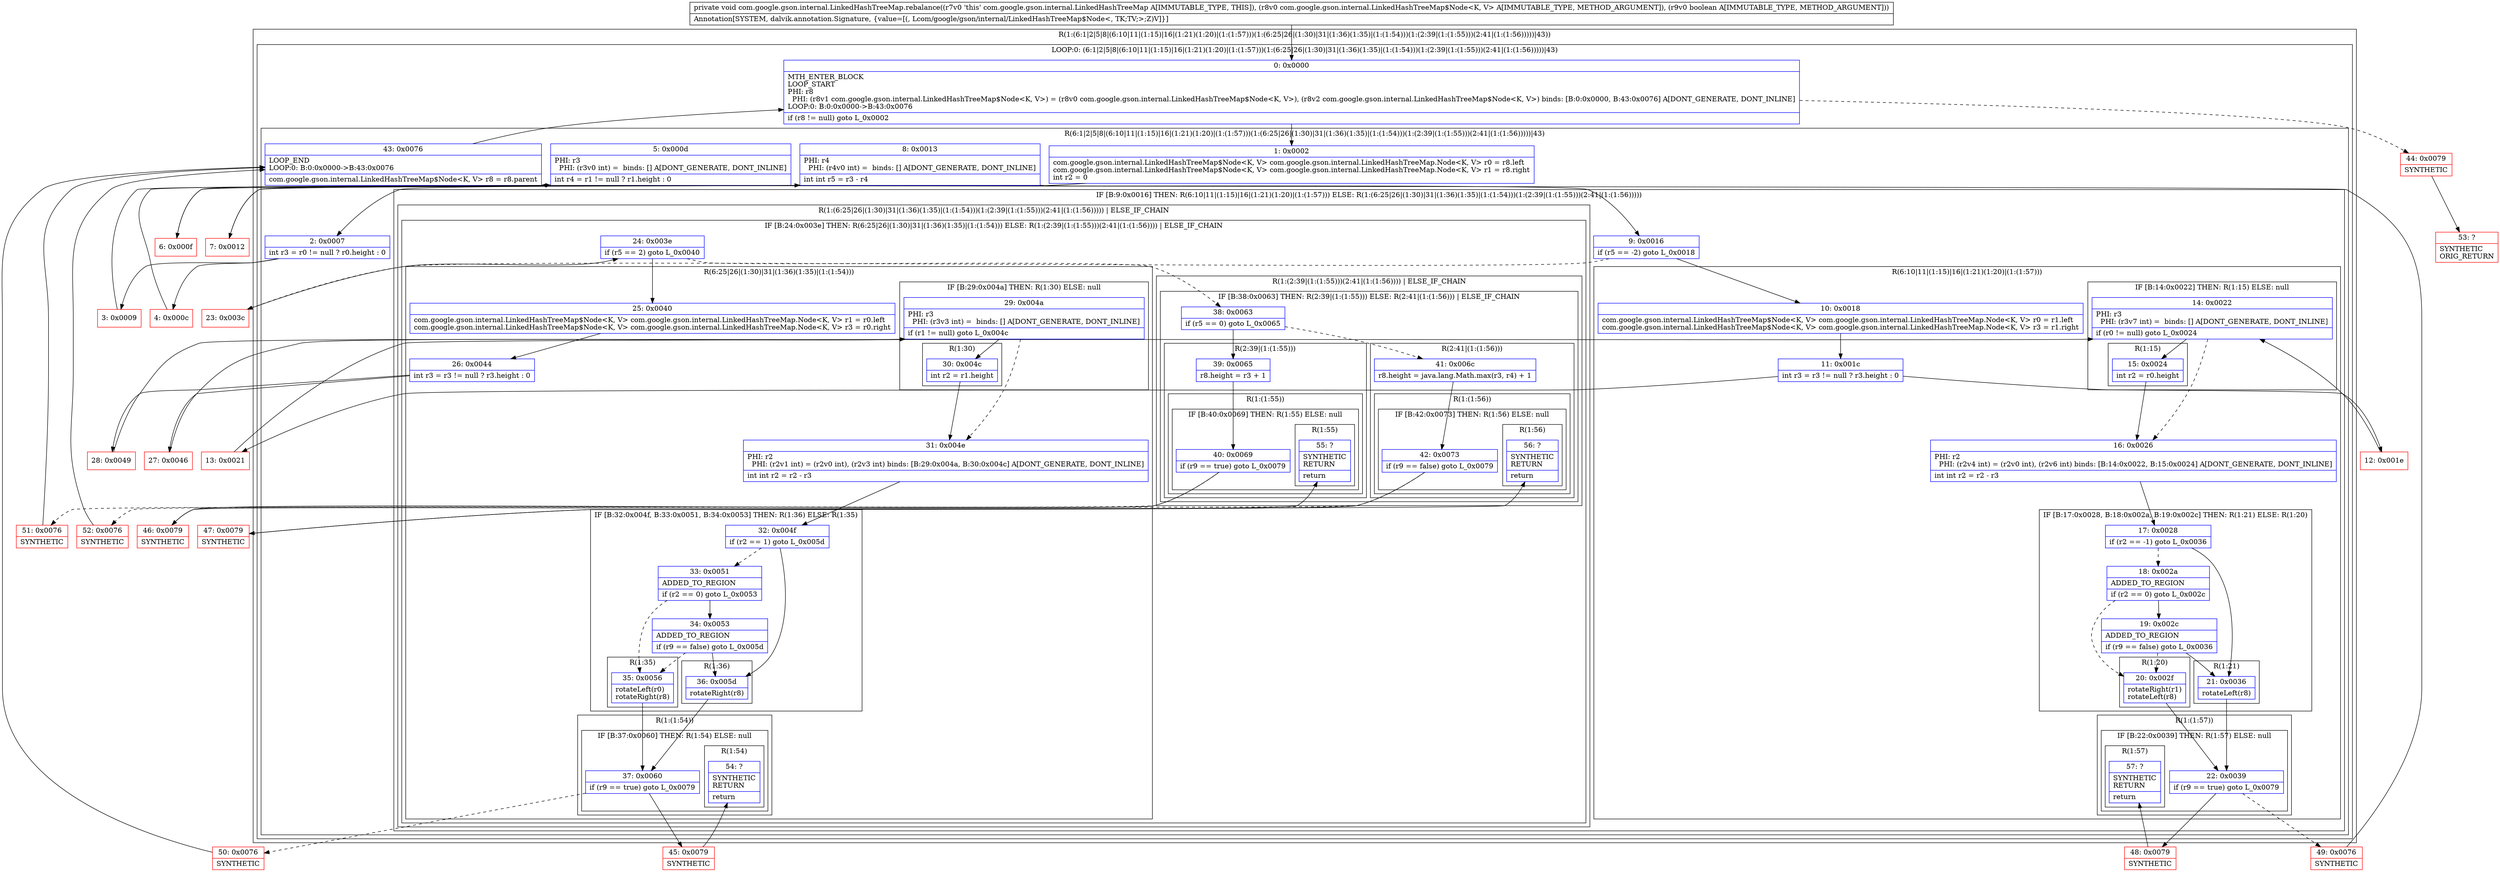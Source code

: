 digraph "CFG forcom.google.gson.internal.LinkedHashTreeMap.rebalance(Lcom\/google\/gson\/internal\/LinkedHashTreeMap$Node;Z)V" {
subgraph cluster_Region_1464372173 {
label = "R(1:(6:1|2|5|8|(6:10|11|(1:15)|16|(1:21)(1:20)|(1:(1:57)))(1:(6:25|26|(1:30)|31|(1:36)(1:35)|(1:(1:54)))(1:(2:39|(1:(1:55)))(2:41|(1:(1:56)))))|43))";
node [shape=record,color=blue];
subgraph cluster_LoopRegion_51656935 {
label = "LOOP:0: (6:1|2|5|8|(6:10|11|(1:15)|16|(1:21)(1:20)|(1:(1:57)))(1:(6:25|26|(1:30)|31|(1:36)(1:35)|(1:(1:54)))(1:(2:39|(1:(1:55)))(2:41|(1:(1:56)))))|43)";
node [shape=record,color=blue];
Node_0 [shape=record,label="{0\:\ 0x0000|MTH_ENTER_BLOCK\lLOOP_START\lPHI: r8 \l  PHI: (r8v1 com.google.gson.internal.LinkedHashTreeMap$Node\<K, V\>) = (r8v0 com.google.gson.internal.LinkedHashTreeMap$Node\<K, V\>), (r8v2 com.google.gson.internal.LinkedHashTreeMap$Node\<K, V\>) binds: [B:0:0x0000, B:43:0x0076] A[DONT_GENERATE, DONT_INLINE]\lLOOP:0: B:0:0x0000\-\>B:43:0x0076\l|if (r8 != null) goto L_0x0002\l}"];
subgraph cluster_Region_1509002530 {
label = "R(6:1|2|5|8|(6:10|11|(1:15)|16|(1:21)(1:20)|(1:(1:57)))(1:(6:25|26|(1:30)|31|(1:36)(1:35)|(1:(1:54)))(1:(2:39|(1:(1:55)))(2:41|(1:(1:56)))))|43)";
node [shape=record,color=blue];
Node_1 [shape=record,label="{1\:\ 0x0002|com.google.gson.internal.LinkedHashTreeMap$Node\<K, V\> com.google.gson.internal.LinkedHashTreeMap.Node\<K, V\> r0 = r8.left\lcom.google.gson.internal.LinkedHashTreeMap$Node\<K, V\> com.google.gson.internal.LinkedHashTreeMap.Node\<K, V\> r1 = r8.right\lint r2 = 0\l}"];
Node_2 [shape=record,label="{2\:\ 0x0007|int r3 = r0 != null ? r0.height : 0\l}"];
Node_5 [shape=record,label="{5\:\ 0x000d|PHI: r3 \l  PHI: (r3v0 int) =  binds: [] A[DONT_GENERATE, DONT_INLINE]\l|int r4 = r1 != null ? r1.height : 0\l}"];
Node_8 [shape=record,label="{8\:\ 0x0013|PHI: r4 \l  PHI: (r4v0 int) =  binds: [] A[DONT_GENERATE, DONT_INLINE]\l|int int r5 = r3 \- r4\l}"];
subgraph cluster_IfRegion_1423144430 {
label = "IF [B:9:0x0016] THEN: R(6:10|11|(1:15)|16|(1:21)(1:20)|(1:(1:57))) ELSE: R(1:(6:25|26|(1:30)|31|(1:36)(1:35)|(1:(1:54)))(1:(2:39|(1:(1:55)))(2:41|(1:(1:56)))))";
node [shape=record,color=blue];
Node_9 [shape=record,label="{9\:\ 0x0016|if (r5 == \-2) goto L_0x0018\l}"];
subgraph cluster_Region_1078140652 {
label = "R(6:10|11|(1:15)|16|(1:21)(1:20)|(1:(1:57)))";
node [shape=record,color=blue];
Node_10 [shape=record,label="{10\:\ 0x0018|com.google.gson.internal.LinkedHashTreeMap$Node\<K, V\> com.google.gson.internal.LinkedHashTreeMap.Node\<K, V\> r0 = r1.left\lcom.google.gson.internal.LinkedHashTreeMap$Node\<K, V\> com.google.gson.internal.LinkedHashTreeMap.Node\<K, V\> r3 = r1.right\l}"];
Node_11 [shape=record,label="{11\:\ 0x001c|int r3 = r3 != null ? r3.height : 0\l}"];
subgraph cluster_IfRegion_1806163184 {
label = "IF [B:14:0x0022] THEN: R(1:15) ELSE: null";
node [shape=record,color=blue];
Node_14 [shape=record,label="{14\:\ 0x0022|PHI: r3 \l  PHI: (r3v7 int) =  binds: [] A[DONT_GENERATE, DONT_INLINE]\l|if (r0 != null) goto L_0x0024\l}"];
subgraph cluster_Region_1605118219 {
label = "R(1:15)";
node [shape=record,color=blue];
Node_15 [shape=record,label="{15\:\ 0x0024|int r2 = r0.height\l}"];
}
}
Node_16 [shape=record,label="{16\:\ 0x0026|PHI: r2 \l  PHI: (r2v4 int) = (r2v0 int), (r2v6 int) binds: [B:14:0x0022, B:15:0x0024] A[DONT_GENERATE, DONT_INLINE]\l|int int r2 = r2 \- r3\l}"];
subgraph cluster_IfRegion_1450543771 {
label = "IF [B:17:0x0028, B:18:0x002a, B:19:0x002c] THEN: R(1:21) ELSE: R(1:20)";
node [shape=record,color=blue];
Node_17 [shape=record,label="{17\:\ 0x0028|if (r2 == \-1) goto L_0x0036\l}"];
Node_18 [shape=record,label="{18\:\ 0x002a|ADDED_TO_REGION\l|if (r2 == 0) goto L_0x002c\l}"];
Node_19 [shape=record,label="{19\:\ 0x002c|ADDED_TO_REGION\l|if (r9 == false) goto L_0x0036\l}"];
subgraph cluster_Region_823971241 {
label = "R(1:21)";
node [shape=record,color=blue];
Node_21 [shape=record,label="{21\:\ 0x0036|rotateLeft(r8)\l}"];
}
subgraph cluster_Region_361632603 {
label = "R(1:20)";
node [shape=record,color=blue];
Node_20 [shape=record,label="{20\:\ 0x002f|rotateRight(r1)\lrotateLeft(r8)\l}"];
}
}
subgraph cluster_Region_1585408916 {
label = "R(1:(1:57))";
node [shape=record,color=blue];
subgraph cluster_IfRegion_1308263797 {
label = "IF [B:22:0x0039] THEN: R(1:57) ELSE: null";
node [shape=record,color=blue];
Node_22 [shape=record,label="{22\:\ 0x0039|if (r9 == true) goto L_0x0079\l}"];
subgraph cluster_Region_1863016237 {
label = "R(1:57)";
node [shape=record,color=blue];
Node_57 [shape=record,label="{57\:\ ?|SYNTHETIC\lRETURN\l|return\l}"];
}
}
}
}
subgraph cluster_Region_942515936 {
label = "R(1:(6:25|26|(1:30)|31|(1:36)(1:35)|(1:(1:54)))(1:(2:39|(1:(1:55)))(2:41|(1:(1:56))))) | ELSE_IF_CHAIN\l";
node [shape=record,color=blue];
subgraph cluster_IfRegion_1787423246 {
label = "IF [B:24:0x003e] THEN: R(6:25|26|(1:30)|31|(1:36)(1:35)|(1:(1:54))) ELSE: R(1:(2:39|(1:(1:55)))(2:41|(1:(1:56)))) | ELSE_IF_CHAIN\l";
node [shape=record,color=blue];
Node_24 [shape=record,label="{24\:\ 0x003e|if (r5 == 2) goto L_0x0040\l}"];
subgraph cluster_Region_863222358 {
label = "R(6:25|26|(1:30)|31|(1:36)(1:35)|(1:(1:54)))";
node [shape=record,color=blue];
Node_25 [shape=record,label="{25\:\ 0x0040|com.google.gson.internal.LinkedHashTreeMap$Node\<K, V\> com.google.gson.internal.LinkedHashTreeMap.Node\<K, V\> r1 = r0.left\lcom.google.gson.internal.LinkedHashTreeMap$Node\<K, V\> com.google.gson.internal.LinkedHashTreeMap.Node\<K, V\> r3 = r0.right\l}"];
Node_26 [shape=record,label="{26\:\ 0x0044|int r3 = r3 != null ? r3.height : 0\l}"];
subgraph cluster_IfRegion_23658361 {
label = "IF [B:29:0x004a] THEN: R(1:30) ELSE: null";
node [shape=record,color=blue];
Node_29 [shape=record,label="{29\:\ 0x004a|PHI: r3 \l  PHI: (r3v3 int) =  binds: [] A[DONT_GENERATE, DONT_INLINE]\l|if (r1 != null) goto L_0x004c\l}"];
subgraph cluster_Region_998357686 {
label = "R(1:30)";
node [shape=record,color=blue];
Node_30 [shape=record,label="{30\:\ 0x004c|int r2 = r1.height\l}"];
}
}
Node_31 [shape=record,label="{31\:\ 0x004e|PHI: r2 \l  PHI: (r2v1 int) = (r2v0 int), (r2v3 int) binds: [B:29:0x004a, B:30:0x004c] A[DONT_GENERATE, DONT_INLINE]\l|int int r2 = r2 \- r3\l}"];
subgraph cluster_IfRegion_1323009727 {
label = "IF [B:32:0x004f, B:33:0x0051, B:34:0x0053] THEN: R(1:36) ELSE: R(1:35)";
node [shape=record,color=blue];
Node_32 [shape=record,label="{32\:\ 0x004f|if (r2 == 1) goto L_0x005d\l}"];
Node_33 [shape=record,label="{33\:\ 0x0051|ADDED_TO_REGION\l|if (r2 == 0) goto L_0x0053\l}"];
Node_34 [shape=record,label="{34\:\ 0x0053|ADDED_TO_REGION\l|if (r9 == false) goto L_0x005d\l}"];
subgraph cluster_Region_489376186 {
label = "R(1:36)";
node [shape=record,color=blue];
Node_36 [shape=record,label="{36\:\ 0x005d|rotateRight(r8)\l}"];
}
subgraph cluster_Region_1780600064 {
label = "R(1:35)";
node [shape=record,color=blue];
Node_35 [shape=record,label="{35\:\ 0x0056|rotateLeft(r0)\lrotateRight(r8)\l}"];
}
}
subgraph cluster_Region_73643591 {
label = "R(1:(1:54))";
node [shape=record,color=blue];
subgraph cluster_IfRegion_832857041 {
label = "IF [B:37:0x0060] THEN: R(1:54) ELSE: null";
node [shape=record,color=blue];
Node_37 [shape=record,label="{37\:\ 0x0060|if (r9 == true) goto L_0x0079\l}"];
subgraph cluster_Region_1693174179 {
label = "R(1:54)";
node [shape=record,color=blue];
Node_54 [shape=record,label="{54\:\ ?|SYNTHETIC\lRETURN\l|return\l}"];
}
}
}
}
subgraph cluster_Region_600451613 {
label = "R(1:(2:39|(1:(1:55)))(2:41|(1:(1:56)))) | ELSE_IF_CHAIN\l";
node [shape=record,color=blue];
subgraph cluster_IfRegion_1787489451 {
label = "IF [B:38:0x0063] THEN: R(2:39|(1:(1:55))) ELSE: R(2:41|(1:(1:56))) | ELSE_IF_CHAIN\l";
node [shape=record,color=blue];
Node_38 [shape=record,label="{38\:\ 0x0063|if (r5 == 0) goto L_0x0065\l}"];
subgraph cluster_Region_121698412 {
label = "R(2:39|(1:(1:55)))";
node [shape=record,color=blue];
Node_39 [shape=record,label="{39\:\ 0x0065|r8.height = r3 + 1\l}"];
subgraph cluster_Region_981623213 {
label = "R(1:(1:55))";
node [shape=record,color=blue];
subgraph cluster_IfRegion_682244039 {
label = "IF [B:40:0x0069] THEN: R(1:55) ELSE: null";
node [shape=record,color=blue];
Node_40 [shape=record,label="{40\:\ 0x0069|if (r9 == true) goto L_0x0079\l}"];
subgraph cluster_Region_313939360 {
label = "R(1:55)";
node [shape=record,color=blue];
Node_55 [shape=record,label="{55\:\ ?|SYNTHETIC\lRETURN\l|return\l}"];
}
}
}
}
subgraph cluster_Region_1647392532 {
label = "R(2:41|(1:(1:56)))";
node [shape=record,color=blue];
Node_41 [shape=record,label="{41\:\ 0x006c|r8.height = java.lang.Math.max(r3, r4) + 1\l}"];
subgraph cluster_Region_1625165609 {
label = "R(1:(1:56))";
node [shape=record,color=blue];
subgraph cluster_IfRegion_1232639382 {
label = "IF [B:42:0x0073] THEN: R(1:56) ELSE: null";
node [shape=record,color=blue];
Node_42 [shape=record,label="{42\:\ 0x0073|if (r9 == false) goto L_0x0079\l}"];
subgraph cluster_Region_815110001 {
label = "R(1:56)";
node [shape=record,color=blue];
Node_56 [shape=record,label="{56\:\ ?|SYNTHETIC\lRETURN\l|return\l}"];
}
}
}
}
}
}
}
}
}
Node_43 [shape=record,label="{43\:\ 0x0076|LOOP_END\lLOOP:0: B:0:0x0000\-\>B:43:0x0076\l|com.google.gson.internal.LinkedHashTreeMap$Node\<K, V\> r8 = r8.parent\l}"];
}
}
}
Node_3 [shape=record,color=red,label="{3\:\ 0x0009}"];
Node_4 [shape=record,color=red,label="{4\:\ 0x000c}"];
Node_6 [shape=record,color=red,label="{6\:\ 0x000f}"];
Node_7 [shape=record,color=red,label="{7\:\ 0x0012}"];
Node_12 [shape=record,color=red,label="{12\:\ 0x001e}"];
Node_13 [shape=record,color=red,label="{13\:\ 0x0021}"];
Node_23 [shape=record,color=red,label="{23\:\ 0x003c}"];
Node_27 [shape=record,color=red,label="{27\:\ 0x0046}"];
Node_28 [shape=record,color=red,label="{28\:\ 0x0049}"];
Node_44 [shape=record,color=red,label="{44\:\ 0x0079|SYNTHETIC\l}"];
Node_45 [shape=record,color=red,label="{45\:\ 0x0079|SYNTHETIC\l}"];
Node_46 [shape=record,color=red,label="{46\:\ 0x0079|SYNTHETIC\l}"];
Node_47 [shape=record,color=red,label="{47\:\ 0x0079|SYNTHETIC\l}"];
Node_48 [shape=record,color=red,label="{48\:\ 0x0079|SYNTHETIC\l}"];
Node_49 [shape=record,color=red,label="{49\:\ 0x0076|SYNTHETIC\l}"];
Node_50 [shape=record,color=red,label="{50\:\ 0x0076|SYNTHETIC\l}"];
Node_51 [shape=record,color=red,label="{51\:\ 0x0076|SYNTHETIC\l}"];
Node_52 [shape=record,color=red,label="{52\:\ 0x0076|SYNTHETIC\l}"];
Node_53 [shape=record,color=red,label="{53\:\ ?|SYNTHETIC\lORIG_RETURN\l}"];
MethodNode[shape=record,label="{private void com.google.gson.internal.LinkedHashTreeMap.rebalance((r7v0 'this' com.google.gson.internal.LinkedHashTreeMap A[IMMUTABLE_TYPE, THIS]), (r8v0 com.google.gson.internal.LinkedHashTreeMap$Node\<K, V\> A[IMMUTABLE_TYPE, METHOD_ARGUMENT]), (r9v0 boolean A[IMMUTABLE_TYPE, METHOD_ARGUMENT]))  | Annotation[SYSTEM, dalvik.annotation.Signature, \{value=[(, Lcom\/google\/gson\/internal\/LinkedHashTreeMap$Node\<, TK;TV;\>;Z)V]\}]\l}"];
MethodNode -> Node_0;
Node_0 -> Node_1;
Node_0 -> Node_44[style=dashed];
Node_1 -> Node_2;
Node_2 -> Node_3;
Node_2 -> Node_4;
Node_5 -> Node_6;
Node_5 -> Node_7;
Node_8 -> Node_9;
Node_9 -> Node_10;
Node_9 -> Node_23[style=dashed];
Node_10 -> Node_11;
Node_11 -> Node_12;
Node_11 -> Node_13;
Node_14 -> Node_15;
Node_14 -> Node_16[style=dashed];
Node_15 -> Node_16;
Node_16 -> Node_17;
Node_17 -> Node_18[style=dashed];
Node_17 -> Node_21;
Node_18 -> Node_19;
Node_18 -> Node_20[style=dashed];
Node_19 -> Node_20[style=dashed];
Node_19 -> Node_21;
Node_21 -> Node_22;
Node_20 -> Node_22;
Node_22 -> Node_48;
Node_22 -> Node_49[style=dashed];
Node_24 -> Node_25;
Node_24 -> Node_38[style=dashed];
Node_25 -> Node_26;
Node_26 -> Node_27;
Node_26 -> Node_28;
Node_29 -> Node_30;
Node_29 -> Node_31[style=dashed];
Node_30 -> Node_31;
Node_31 -> Node_32;
Node_32 -> Node_33[style=dashed];
Node_32 -> Node_36;
Node_33 -> Node_34;
Node_33 -> Node_35[style=dashed];
Node_34 -> Node_35[style=dashed];
Node_34 -> Node_36;
Node_36 -> Node_37;
Node_35 -> Node_37;
Node_37 -> Node_45;
Node_37 -> Node_50[style=dashed];
Node_38 -> Node_39;
Node_38 -> Node_41[style=dashed];
Node_39 -> Node_40;
Node_40 -> Node_46;
Node_40 -> Node_51[style=dashed];
Node_41 -> Node_42;
Node_42 -> Node_47;
Node_42 -> Node_52[style=dashed];
Node_43 -> Node_0;
Node_3 -> Node_5;
Node_4 -> Node_5;
Node_6 -> Node_8;
Node_7 -> Node_8;
Node_12 -> Node_14;
Node_13 -> Node_14;
Node_23 -> Node_24;
Node_27 -> Node_29;
Node_28 -> Node_29;
Node_44 -> Node_53;
Node_45 -> Node_54;
Node_46 -> Node_55;
Node_47 -> Node_56;
Node_48 -> Node_57;
Node_49 -> Node_43;
Node_50 -> Node_43;
Node_51 -> Node_43;
Node_52 -> Node_43;
}

